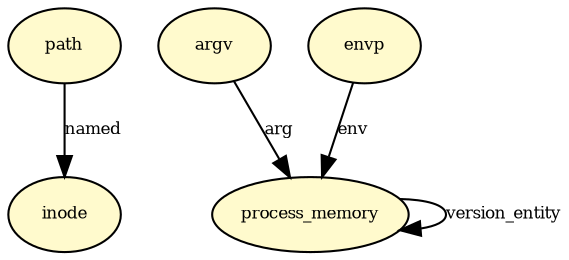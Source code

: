 digraph RGL__DirectedAdjacencyGraph {path[fontsize = 8,label = "path",shape = ellipse, fillcolor="#fffacd", style = filled]

inode[fontsize = 8,label = "inode",shape = ellipse, fillcolor="#fffacd", style = filled]

path -> inode[fontsize = 8,label = "named", color="#000000"]

process_memory[fontsize = 8,label = "process_memory",shape = ellipse, fillcolor="#fffacd", style = filled]

process_memory -> process_memory[fontsize = 8,label = "version_entity", color="#000000"]

argv[fontsize = 8,label = "argv",shape = ellipse, fillcolor="#fffacd", style = filled]

argv -> process_memory[fontsize = 8,label = "arg", color="#000000"]

envp[fontsize = 8,label = "envp",shape = ellipse, fillcolor="#fffacd", style = filled]

envp -> process_memory[fontsize = 8,label = "env", color="#000000"]

}